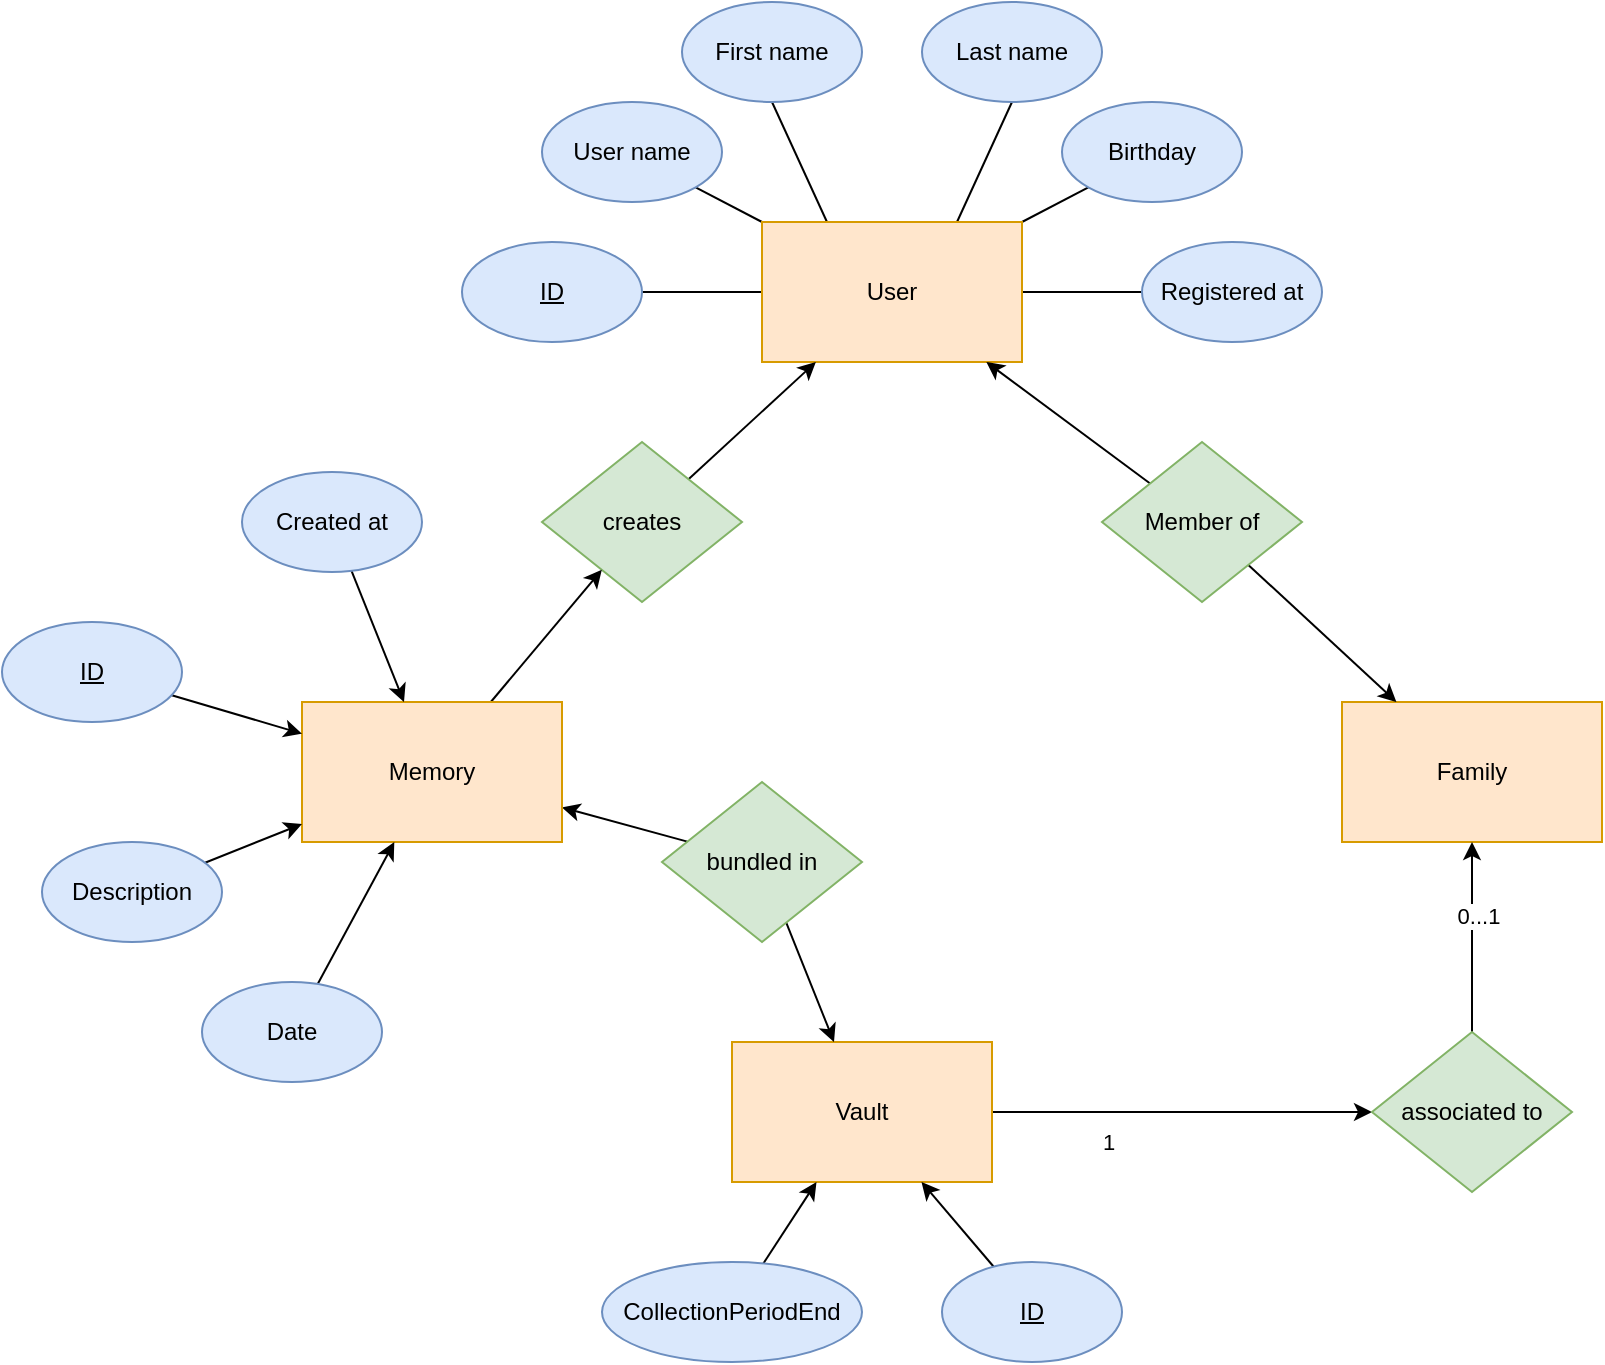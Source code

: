 <mxfile>
    <diagram id="G4HzG8G6dSyRFojKYMRV" name="Page-1">
        <mxGraphModel dx="886" dy="1916" grid="1" gridSize="10" guides="1" tooltips="1" connect="1" arrows="1" fold="1" page="1" pageScale="1" pageWidth="850" pageHeight="1100" math="0" shadow="0">
            <root>
                <mxCell id="0"/>
                <mxCell id="1" parent="0"/>
                <mxCell id="26" value="" style="group" vertex="1" connectable="0" parent="1">
                    <mxGeometry x="240" y="-50" width="430" height="180" as="geometry"/>
                </mxCell>
                <mxCell id="15" style="edgeStyle=none;html=1;exitX=0;exitY=0.5;exitDx=0;exitDy=0;entryX=1;entryY=0.5;entryDx=0;entryDy=0;endArrow=none;endFill=0;" edge="1" parent="26" source="13" target="14">
                    <mxGeometry relative="1" as="geometry"/>
                </mxCell>
                <mxCell id="21" style="edgeStyle=none;html=1;exitX=0;exitY=0;exitDx=0;exitDy=0;entryX=1;entryY=1;entryDx=0;entryDy=0;endArrow=none;endFill=0;" edge="1" parent="26" source="13" target="17">
                    <mxGeometry relative="1" as="geometry"/>
                </mxCell>
                <mxCell id="22" style="edgeStyle=none;html=1;exitX=0.25;exitY=0;exitDx=0;exitDy=0;entryX=0.5;entryY=1;entryDx=0;entryDy=0;endArrow=none;endFill=0;" edge="1" parent="26" source="13" target="16">
                    <mxGeometry relative="1" as="geometry"/>
                </mxCell>
                <mxCell id="23" style="edgeStyle=none;html=1;exitX=0.75;exitY=0;exitDx=0;exitDy=0;entryX=0.5;entryY=1;entryDx=0;entryDy=0;endArrow=none;endFill=0;" edge="1" parent="26" source="13" target="18">
                    <mxGeometry relative="1" as="geometry"/>
                </mxCell>
                <mxCell id="24" style="edgeStyle=none;html=1;exitX=1;exitY=0;exitDx=0;exitDy=0;entryX=0;entryY=1;entryDx=0;entryDy=0;endArrow=none;endFill=0;" edge="1" parent="26" source="13" target="19">
                    <mxGeometry relative="1" as="geometry"/>
                </mxCell>
                <mxCell id="25" style="edgeStyle=none;html=1;exitX=1;exitY=0.5;exitDx=0;exitDy=0;entryX=0;entryY=0.5;entryDx=0;entryDy=0;endArrow=none;endFill=0;" edge="1" parent="26" source="13" target="20">
                    <mxGeometry relative="1" as="geometry"/>
                </mxCell>
                <mxCell id="13" value="User" style="rounded=0;whiteSpace=wrap;html=1;fillColor=#ffe6cc;strokeColor=#d79b00;" vertex="1" parent="26">
                    <mxGeometry x="150" y="110" width="130" height="70" as="geometry"/>
                </mxCell>
                <mxCell id="14" value="ID" style="ellipse;whiteSpace=wrap;html=1;fontStyle=4;fillColor=#dae8fc;strokeColor=#6c8ebf;" vertex="1" parent="26">
                    <mxGeometry y="120" width="90" height="50" as="geometry"/>
                </mxCell>
                <mxCell id="16" value="First name" style="ellipse;whiteSpace=wrap;html=1;fontStyle=0;fillColor=#dae8fc;strokeColor=#6c8ebf;" vertex="1" parent="26">
                    <mxGeometry x="110" width="90" height="50" as="geometry"/>
                </mxCell>
                <mxCell id="17" value="User name" style="ellipse;whiteSpace=wrap;html=1;fontStyle=0;fillColor=#dae8fc;strokeColor=#6c8ebf;" vertex="1" parent="26">
                    <mxGeometry x="40" y="50" width="90" height="50" as="geometry"/>
                </mxCell>
                <mxCell id="18" value="Last name" style="ellipse;whiteSpace=wrap;html=1;fontStyle=0;fillColor=#dae8fc;strokeColor=#6c8ebf;" vertex="1" parent="26">
                    <mxGeometry x="230" width="90" height="50" as="geometry"/>
                </mxCell>
                <mxCell id="19" value="Birthday" style="ellipse;whiteSpace=wrap;html=1;fontStyle=0;fillColor=#dae8fc;strokeColor=#6c8ebf;" vertex="1" parent="26">
                    <mxGeometry x="300" y="50" width="90" height="50" as="geometry"/>
                </mxCell>
                <mxCell id="20" value="Registered at" style="ellipse;whiteSpace=wrap;html=1;fontStyle=0;fillColor=#dae8fc;strokeColor=#6c8ebf;" vertex="1" parent="26">
                    <mxGeometry x="340" y="120" width="90" height="50" as="geometry"/>
                </mxCell>
                <mxCell id="43" value="" style="edgeStyle=none;html=1;" edge="1" parent="1" source="33" target="42">
                    <mxGeometry relative="1" as="geometry"/>
                </mxCell>
                <mxCell id="45" value="1" style="edgeLabel;html=1;align=center;verticalAlign=middle;resizable=0;points=[];" vertex="1" connectable="0" parent="43">
                    <mxGeometry x="-0.126" relative="1" as="geometry">
                        <mxPoint x="-25" y="15" as="offset"/>
                    </mxGeometry>
                </mxCell>
                <mxCell id="33" value="Vault" style="rounded=0;whiteSpace=wrap;html=1;fillColor=#ffe6cc;strokeColor=#d79b00;" vertex="1" parent="1">
                    <mxGeometry x="375" y="470" width="130" height="70" as="geometry"/>
                </mxCell>
                <mxCell id="39" value="" style="edgeStyle=none;html=1;" edge="1" parent="1" source="34" target="33">
                    <mxGeometry relative="1" as="geometry"/>
                </mxCell>
                <mxCell id="34" value="ID" style="ellipse;whiteSpace=wrap;html=1;fontStyle=4;fillColor=#dae8fc;strokeColor=#6c8ebf;" vertex="1" parent="1">
                    <mxGeometry x="480" y="580" width="90" height="50" as="geometry"/>
                </mxCell>
                <mxCell id="37" value="" style="edgeStyle=none;html=1;" edge="1" parent="1" source="36" target="33">
                    <mxGeometry relative="1" as="geometry"/>
                </mxCell>
                <mxCell id="36" value="CollectionPeriodEnd" style="ellipse;whiteSpace=wrap;html=1;fontStyle=0;fillColor=#dae8fc;strokeColor=#6c8ebf;" vertex="1" parent="1">
                    <mxGeometry x="310" y="580" width="130" height="50" as="geometry"/>
                </mxCell>
                <mxCell id="41" value="Family" style="rounded=0;whiteSpace=wrap;html=1;fillColor=#ffe6cc;strokeColor=#d79b00;" vertex="1" parent="1">
                    <mxGeometry x="680" y="300" width="130" height="70" as="geometry"/>
                </mxCell>
                <mxCell id="44" value="" style="edgeStyle=none;html=1;" edge="1" parent="1" source="42" target="41">
                    <mxGeometry relative="1" as="geometry"/>
                </mxCell>
                <mxCell id="46" value="0...1" style="edgeLabel;html=1;align=center;verticalAlign=middle;resizable=0;points=[];" vertex="1" connectable="0" parent="44">
                    <mxGeometry x="0.479" y="-3" relative="1" as="geometry">
                        <mxPoint y="12" as="offset"/>
                    </mxGeometry>
                </mxCell>
                <mxCell id="42" value="associated to" style="rhombus;whiteSpace=wrap;html=1;fillColor=#d5e8d4;strokeColor=#82b366;" vertex="1" parent="1">
                    <mxGeometry x="695" y="465" width="100" height="80" as="geometry"/>
                </mxCell>
                <mxCell id="49" value="" style="edgeStyle=none;html=1;" edge="1" parent="1" source="48" target="13">
                    <mxGeometry relative="1" as="geometry"/>
                </mxCell>
                <mxCell id="48" value="creates" style="rhombus;whiteSpace=wrap;html=1;fillColor=#d5e8d4;strokeColor=#82b366;" vertex="1" parent="1">
                    <mxGeometry x="280" y="170" width="100" height="80" as="geometry"/>
                </mxCell>
                <mxCell id="50" value="" style="edgeStyle=none;html=1;" edge="1" parent="1" source="2" target="48">
                    <mxGeometry relative="1" as="geometry"/>
                </mxCell>
                <mxCell id="56" value="" style="edgeStyle=none;html=1;" edge="1" parent="1" source="51" target="2">
                    <mxGeometry relative="1" as="geometry"/>
                </mxCell>
                <mxCell id="57" value="" style="edgeStyle=none;html=1;" edge="1" parent="1" source="51" target="33">
                    <mxGeometry relative="1" as="geometry"/>
                </mxCell>
                <mxCell id="51" value="bundled in" style="rhombus;whiteSpace=wrap;html=1;fillColor=#d5e8d4;strokeColor=#82b366;" vertex="1" parent="1">
                    <mxGeometry x="340" y="340" width="100" height="80" as="geometry"/>
                </mxCell>
                <mxCell id="2" value="Memory" style="rounded=0;whiteSpace=wrap;html=1;fillColor=#ffe6cc;strokeColor=#d79b00;" vertex="1" parent="1">
                    <mxGeometry x="160" y="300" width="130" height="70" as="geometry"/>
                </mxCell>
                <mxCell id="53" value="" style="edgeStyle=none;html=1;" edge="1" parent="1" source="3" target="2">
                    <mxGeometry relative="1" as="geometry"/>
                </mxCell>
                <mxCell id="3" value="ID" style="ellipse;whiteSpace=wrap;html=1;fontStyle=4;fillColor=#dae8fc;strokeColor=#6c8ebf;" vertex="1" parent="1">
                    <mxGeometry x="10" y="260" width="90" height="50" as="geometry"/>
                </mxCell>
                <mxCell id="54" value="" style="edgeStyle=none;html=1;" edge="1" parent="1" source="6" target="2">
                    <mxGeometry relative="1" as="geometry"/>
                </mxCell>
                <mxCell id="6" value="Description" style="ellipse;whiteSpace=wrap;html=1;fontStyle=0;fillColor=#dae8fc;strokeColor=#6c8ebf;" vertex="1" parent="1">
                    <mxGeometry x="30" y="370" width="90" height="50" as="geometry"/>
                </mxCell>
                <mxCell id="55" value="" style="edgeStyle=none;html=1;" edge="1" parent="1" source="7" target="2">
                    <mxGeometry relative="1" as="geometry"/>
                </mxCell>
                <mxCell id="7" value="Date" style="ellipse;whiteSpace=wrap;html=1;fontStyle=0;fillColor=#dae8fc;strokeColor=#6c8ebf;" vertex="1" parent="1">
                    <mxGeometry x="110" y="440" width="90" height="50" as="geometry"/>
                </mxCell>
                <mxCell id="52" value="" style="edgeStyle=none;html=1;" edge="1" parent="1" source="8" target="2">
                    <mxGeometry relative="1" as="geometry"/>
                </mxCell>
                <mxCell id="8" value="Created at" style="ellipse;whiteSpace=wrap;html=1;fontStyle=0;fillColor=#dae8fc;strokeColor=#6c8ebf;" vertex="1" parent="1">
                    <mxGeometry x="130" y="185" width="90" height="50" as="geometry"/>
                </mxCell>
                <mxCell id="59" value="" style="edgeStyle=none;html=1;" edge="1" parent="1" source="58" target="13">
                    <mxGeometry relative="1" as="geometry"/>
                </mxCell>
                <mxCell id="60" value="" style="edgeStyle=none;html=1;" edge="1" parent="1" source="58" target="41">
                    <mxGeometry relative="1" as="geometry"/>
                </mxCell>
                <mxCell id="58" value="Member of" style="rhombus;whiteSpace=wrap;html=1;fillColor=#d5e8d4;strokeColor=#82b366;" vertex="1" parent="1">
                    <mxGeometry x="560" y="170" width="100" height="80" as="geometry"/>
                </mxCell>
            </root>
        </mxGraphModel>
    </diagram>
</mxfile>